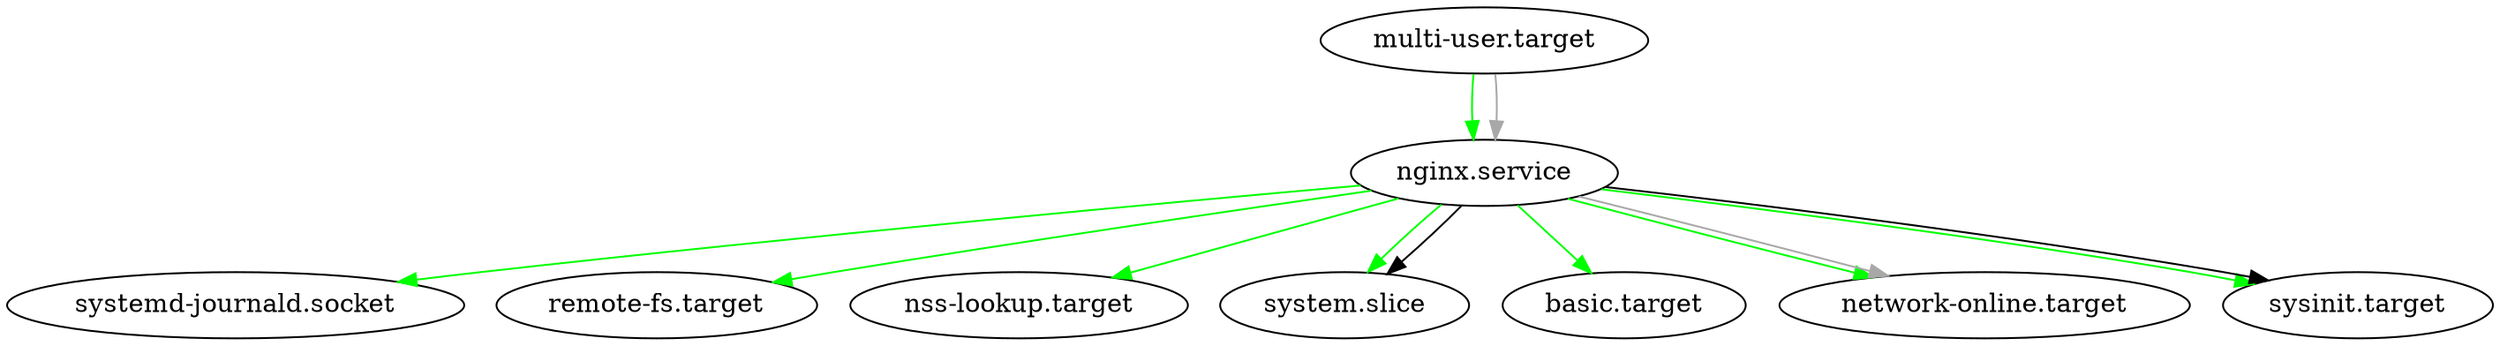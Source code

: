 digraph systemd {
	"multi-user.target"->"nginx.service" [color="green"];
	"multi-user.target"->"nginx.service" [color="grey66"];
	"nginx.service"->"systemd-journald.socket" [color="green"];
	"nginx.service"->"remote-fs.target" [color="green"];
	"nginx.service"->"nss-lookup.target" [color="green"];
	"nginx.service"->"system.slice" [color="green"];
	"nginx.service"->"basic.target" [color="green"];
	"nginx.service"->"network-online.target" [color="green"];
	"nginx.service"->"sysinit.target" [color="green"];
	"nginx.service"->"sysinit.target" [color="black"];
	"nginx.service"->"system.slice" [color="black"];
	"nginx.service"->"network-online.target" [color="grey66"];
}
